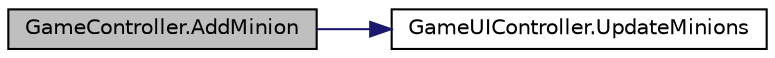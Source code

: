 digraph "GameController.AddMinion"
{
 // INTERACTIVE_SVG=YES
 // LATEX_PDF_SIZE
  bgcolor="transparent";
  edge [fontname="Helvetica",fontsize="10",labelfontname="Helvetica",labelfontsize="10"];
  node [fontname="Helvetica",fontsize="10",shape=record];
  rankdir="LR";
  Node1 [label="GameController.AddMinion",height=0.2,width=0.4,color="black", fillcolor="grey75", style="filled", fontcolor="black",tooltip="One of the players killed a minion."];
  Node1 -> Node2 [color="midnightblue",fontsize="10",style="solid",fontname="Helvetica"];
  Node2 [label="GameUIController.UpdateMinions",height=0.2,width=0.4,color="black",URL="$class_game_u_i_controller.html#ac6d98f05e3ed3d39178b42d85149db5d",tooltip=" "];
}
